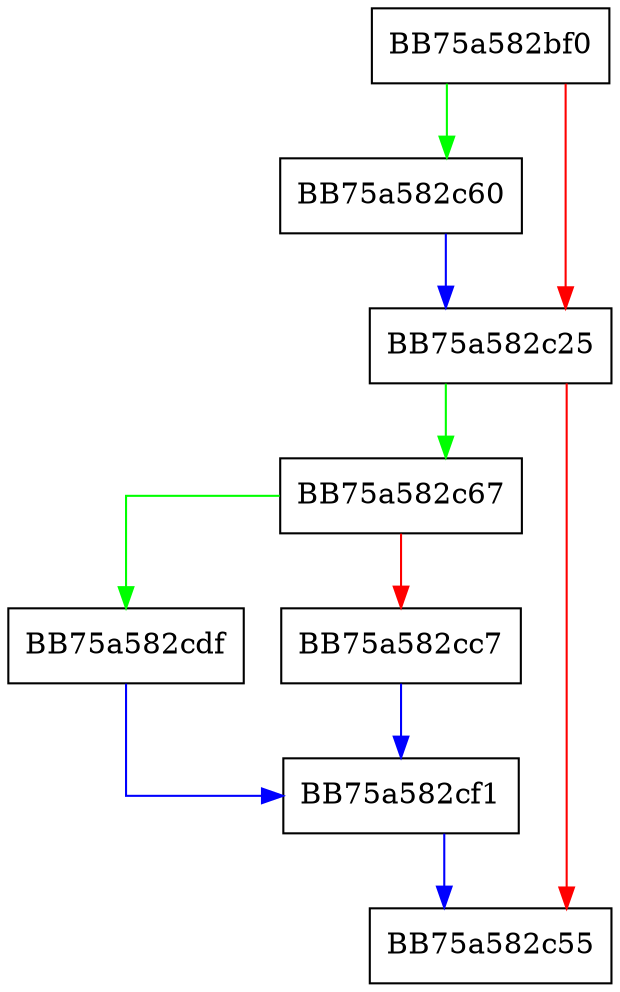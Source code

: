 digraph x32_load_selector {
  node [shape="box"];
  graph [splines=ortho];
  BB75a582bf0 -> BB75a582c60 [color="green"];
  BB75a582bf0 -> BB75a582c25 [color="red"];
  BB75a582c25 -> BB75a582c67 [color="green"];
  BB75a582c25 -> BB75a582c55 [color="red"];
  BB75a582c60 -> BB75a582c25 [color="blue"];
  BB75a582c67 -> BB75a582cdf [color="green"];
  BB75a582c67 -> BB75a582cc7 [color="red"];
  BB75a582cc7 -> BB75a582cf1 [color="blue"];
  BB75a582cdf -> BB75a582cf1 [color="blue"];
  BB75a582cf1 -> BB75a582c55 [color="blue"];
}